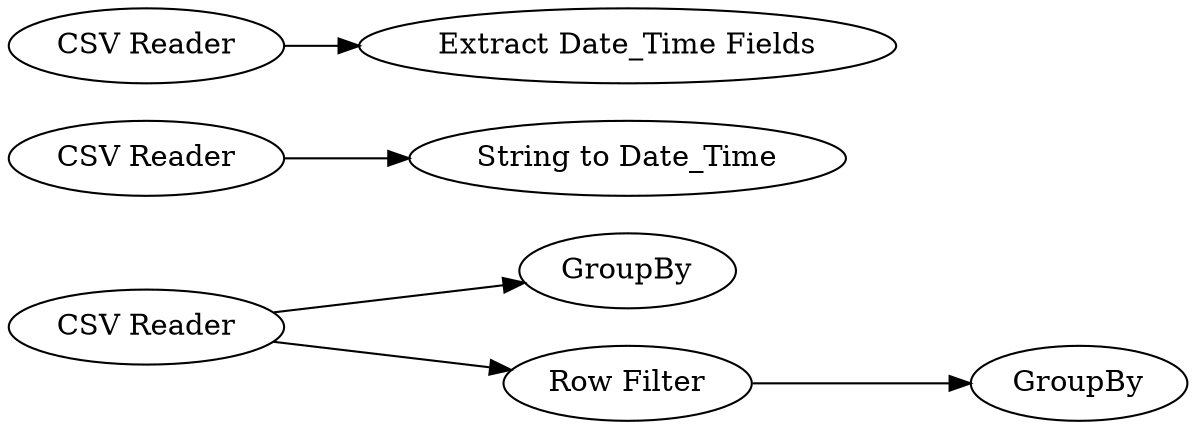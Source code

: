 digraph {
	"-5667742043536198668_43" [label=GroupBy]
	"-5667742043536198668_1" [label="CSV Reader"]
	"-5667742043536198668_41" [label=GroupBy]
	"-5667742043536198668_42" [label="Row Filter"]
	"-5667742043536198668_5" [label="CSV Reader"]
	"-5667742043536198668_4" [label="Extract Date_Time Fields"]
	"-5667742043536198668_2" [label="String to Date_Time"]
	"-5667742043536198668_6" [label="CSV Reader"]
	"-5667742043536198668_5" -> "-5667742043536198668_4"
	"-5667742043536198668_1" -> "-5667742043536198668_2"
	"-5667742043536198668_6" -> "-5667742043536198668_41"
	"-5667742043536198668_6" -> "-5667742043536198668_42"
	"-5667742043536198668_42" -> "-5667742043536198668_43"
	rankdir=LR
}
